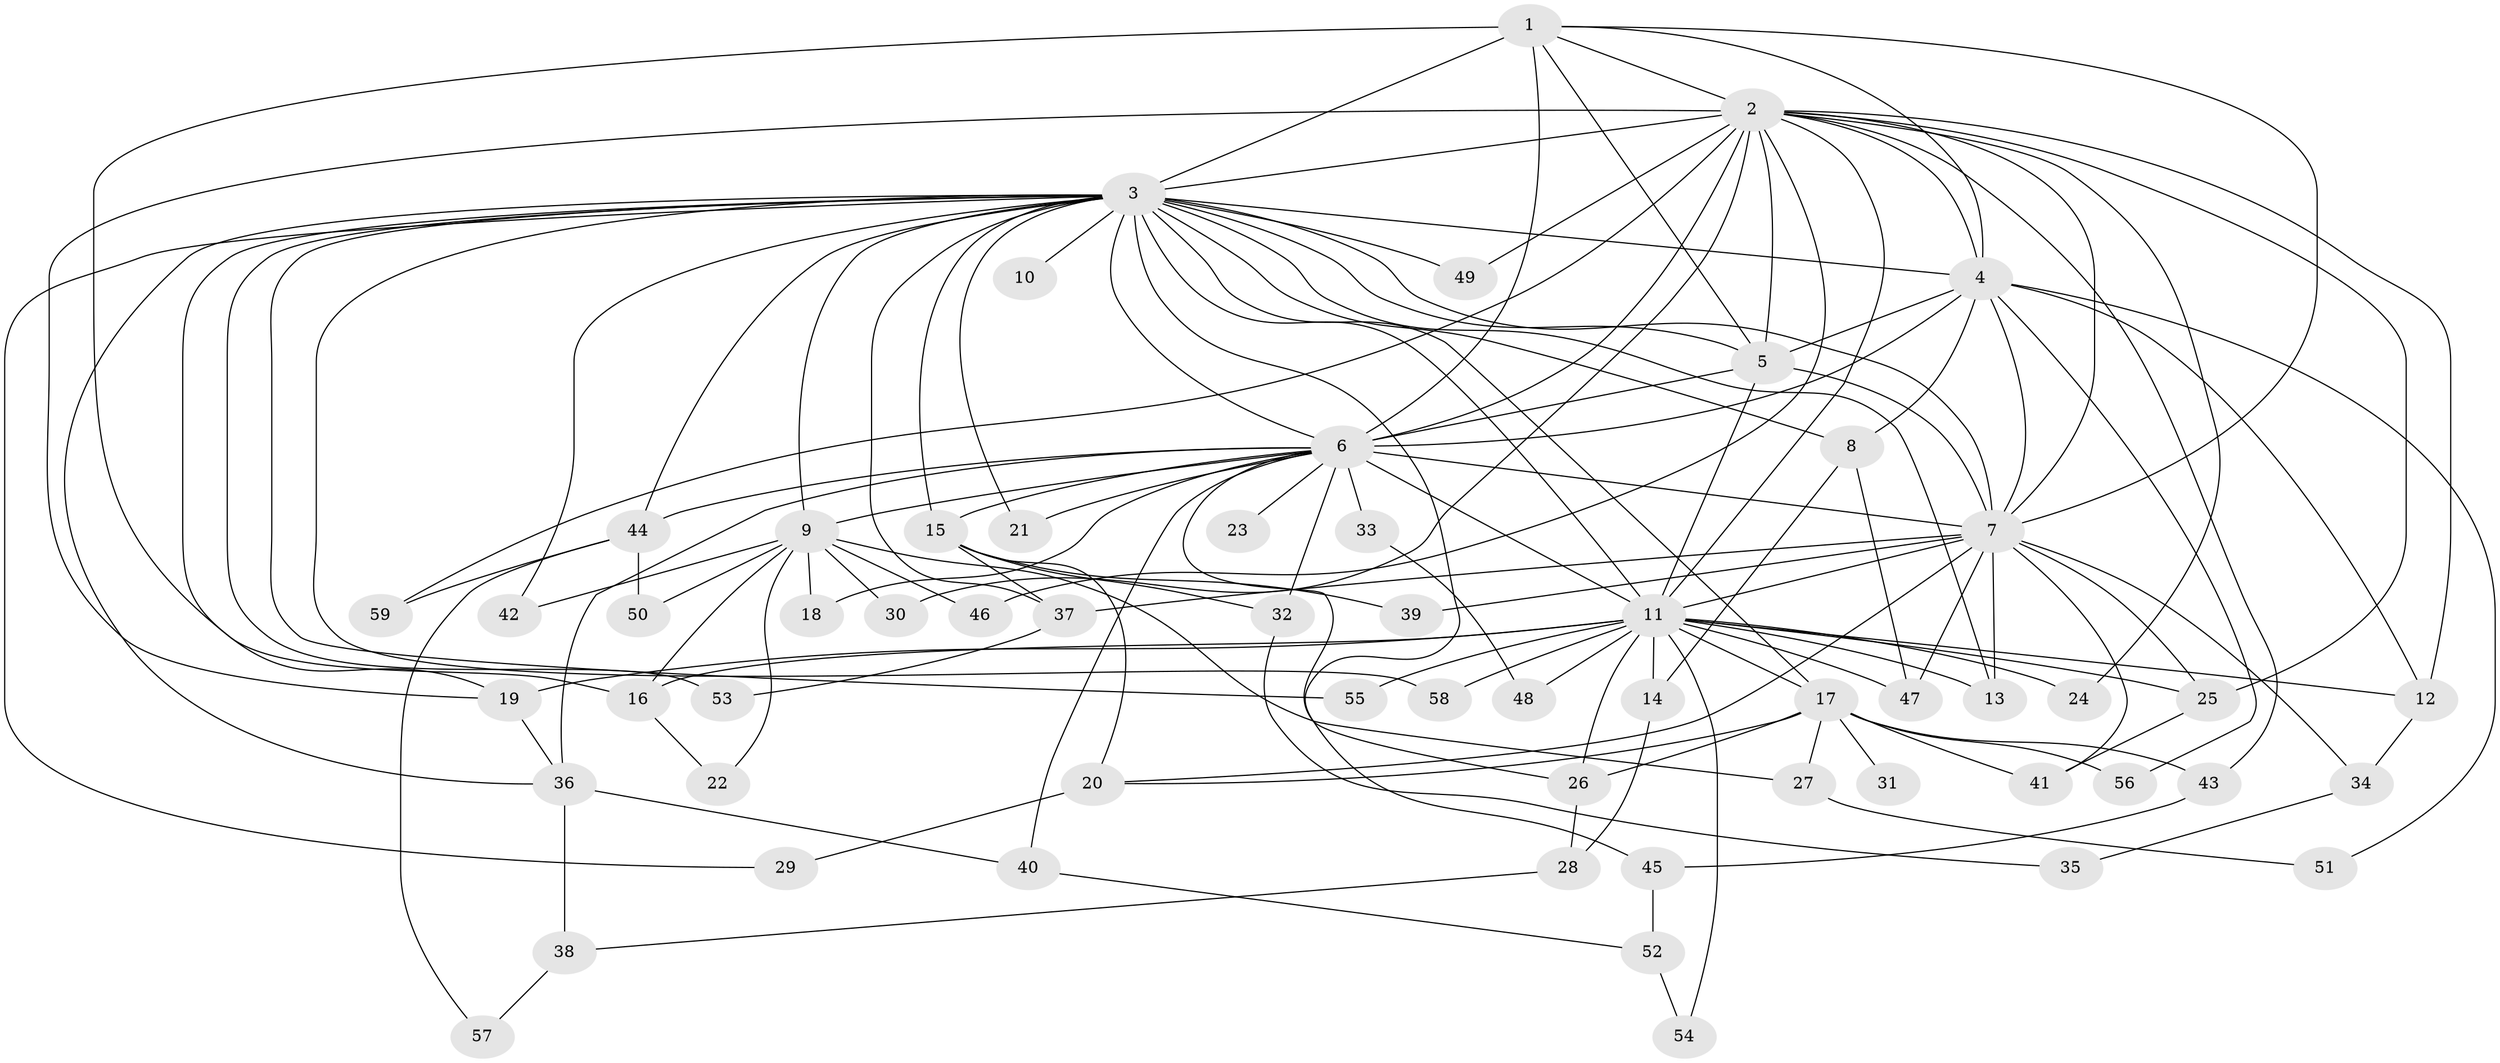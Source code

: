 // original degree distribution, {16: 0.030612244897959183, 21: 0.02040816326530612, 26: 0.01020408163265306, 15: 0.01020408163265306, 27: 0.01020408163265306, 12: 0.01020408163265306, 22: 0.01020408163265306, 4: 0.07142857142857142, 10: 0.01020408163265306, 2: 0.5408163265306123, 9: 0.01020408163265306, 3: 0.20408163265306123, 6: 0.01020408163265306, 11: 0.01020408163265306, 5: 0.04081632653061224}
// Generated by graph-tools (version 1.1) at 2025/49/03/04/25 22:49:18]
// undirected, 59 vertices, 135 edges
graph export_dot {
  node [color=gray90,style=filled];
  1;
  2;
  3;
  4;
  5;
  6;
  7;
  8;
  9;
  10;
  11;
  12;
  13;
  14;
  15;
  16;
  17;
  18;
  19;
  20;
  21;
  22;
  23;
  24;
  25;
  26;
  27;
  28;
  29;
  30;
  31;
  32;
  33;
  34;
  35;
  36;
  37;
  38;
  39;
  40;
  41;
  42;
  43;
  44;
  45;
  46;
  47;
  48;
  49;
  50;
  51;
  52;
  53;
  54;
  55;
  56;
  57;
  58;
  59;
  1 -- 2 [weight=3.0];
  1 -- 3 [weight=4.0];
  1 -- 4 [weight=2.0];
  1 -- 5 [weight=3.0];
  1 -- 6 [weight=9.0];
  1 -- 7 [weight=2.0];
  1 -- 16 [weight=1.0];
  2 -- 3 [weight=2.0];
  2 -- 4 [weight=1.0];
  2 -- 5 [weight=1.0];
  2 -- 6 [weight=2.0];
  2 -- 7 [weight=1.0];
  2 -- 11 [weight=2.0];
  2 -- 12 [weight=1.0];
  2 -- 19 [weight=1.0];
  2 -- 24 [weight=1.0];
  2 -- 25 [weight=1.0];
  2 -- 30 [weight=1.0];
  2 -- 43 [weight=1.0];
  2 -- 46 [weight=1.0];
  2 -- 49 [weight=1.0];
  2 -- 59 [weight=1.0];
  3 -- 4 [weight=3.0];
  3 -- 5 [weight=2.0];
  3 -- 6 [weight=5.0];
  3 -- 7 [weight=3.0];
  3 -- 8 [weight=1.0];
  3 -- 9 [weight=1.0];
  3 -- 10 [weight=2.0];
  3 -- 11 [weight=3.0];
  3 -- 13 [weight=1.0];
  3 -- 15 [weight=1.0];
  3 -- 17 [weight=1.0];
  3 -- 19 [weight=2.0];
  3 -- 21 [weight=1.0];
  3 -- 29 [weight=1.0];
  3 -- 36 [weight=1.0];
  3 -- 37 [weight=2.0];
  3 -- 42 [weight=1.0];
  3 -- 44 [weight=1.0];
  3 -- 45 [weight=1.0];
  3 -- 49 [weight=1.0];
  3 -- 53 [weight=1.0];
  3 -- 55 [weight=1.0];
  3 -- 58 [weight=1.0];
  4 -- 5 [weight=1.0];
  4 -- 6 [weight=3.0];
  4 -- 7 [weight=1.0];
  4 -- 8 [weight=1.0];
  4 -- 12 [weight=1.0];
  4 -- 51 [weight=1.0];
  4 -- 56 [weight=1.0];
  5 -- 6 [weight=2.0];
  5 -- 7 [weight=1.0];
  5 -- 11 [weight=16.0];
  6 -- 7 [weight=4.0];
  6 -- 9 [weight=1.0];
  6 -- 11 [weight=2.0];
  6 -- 15 [weight=1.0];
  6 -- 18 [weight=1.0];
  6 -- 21 [weight=1.0];
  6 -- 23 [weight=1.0];
  6 -- 26 [weight=1.0];
  6 -- 32 [weight=1.0];
  6 -- 33 [weight=1.0];
  6 -- 36 [weight=1.0];
  6 -- 40 [weight=1.0];
  6 -- 44 [weight=1.0];
  7 -- 11 [weight=1.0];
  7 -- 13 [weight=1.0];
  7 -- 20 [weight=2.0];
  7 -- 25 [weight=1.0];
  7 -- 34 [weight=1.0];
  7 -- 37 [weight=1.0];
  7 -- 39 [weight=1.0];
  7 -- 41 [weight=1.0];
  7 -- 47 [weight=1.0];
  8 -- 14 [weight=1.0];
  8 -- 47 [weight=1.0];
  9 -- 16 [weight=1.0];
  9 -- 18 [weight=1.0];
  9 -- 22 [weight=1.0];
  9 -- 27 [weight=1.0];
  9 -- 30 [weight=1.0];
  9 -- 42 [weight=1.0];
  9 -- 46 [weight=1.0];
  9 -- 50 [weight=1.0];
  11 -- 12 [weight=1.0];
  11 -- 13 [weight=1.0];
  11 -- 14 [weight=1.0];
  11 -- 16 [weight=1.0];
  11 -- 17 [weight=2.0];
  11 -- 19 [weight=1.0];
  11 -- 24 [weight=1.0];
  11 -- 25 [weight=1.0];
  11 -- 26 [weight=1.0];
  11 -- 47 [weight=1.0];
  11 -- 48 [weight=1.0];
  11 -- 54 [weight=1.0];
  11 -- 55 [weight=1.0];
  11 -- 58 [weight=1.0];
  12 -- 34 [weight=1.0];
  14 -- 28 [weight=1.0];
  15 -- 20 [weight=1.0];
  15 -- 32 [weight=1.0];
  15 -- 37 [weight=1.0];
  15 -- 39 [weight=1.0];
  16 -- 22 [weight=1.0];
  17 -- 20 [weight=1.0];
  17 -- 26 [weight=1.0];
  17 -- 27 [weight=1.0];
  17 -- 31 [weight=1.0];
  17 -- 41 [weight=1.0];
  17 -- 43 [weight=1.0];
  17 -- 56 [weight=1.0];
  19 -- 36 [weight=1.0];
  20 -- 29 [weight=1.0];
  25 -- 41 [weight=1.0];
  26 -- 28 [weight=1.0];
  27 -- 51 [weight=1.0];
  28 -- 38 [weight=1.0];
  32 -- 35 [weight=1.0];
  33 -- 48 [weight=1.0];
  34 -- 35 [weight=1.0];
  36 -- 38 [weight=1.0];
  36 -- 40 [weight=1.0];
  37 -- 53 [weight=1.0];
  38 -- 57 [weight=1.0];
  40 -- 52 [weight=1.0];
  43 -- 45 [weight=1.0];
  44 -- 50 [weight=1.0];
  44 -- 57 [weight=1.0];
  44 -- 59 [weight=1.0];
  45 -- 52 [weight=1.0];
  52 -- 54 [weight=1.0];
}
